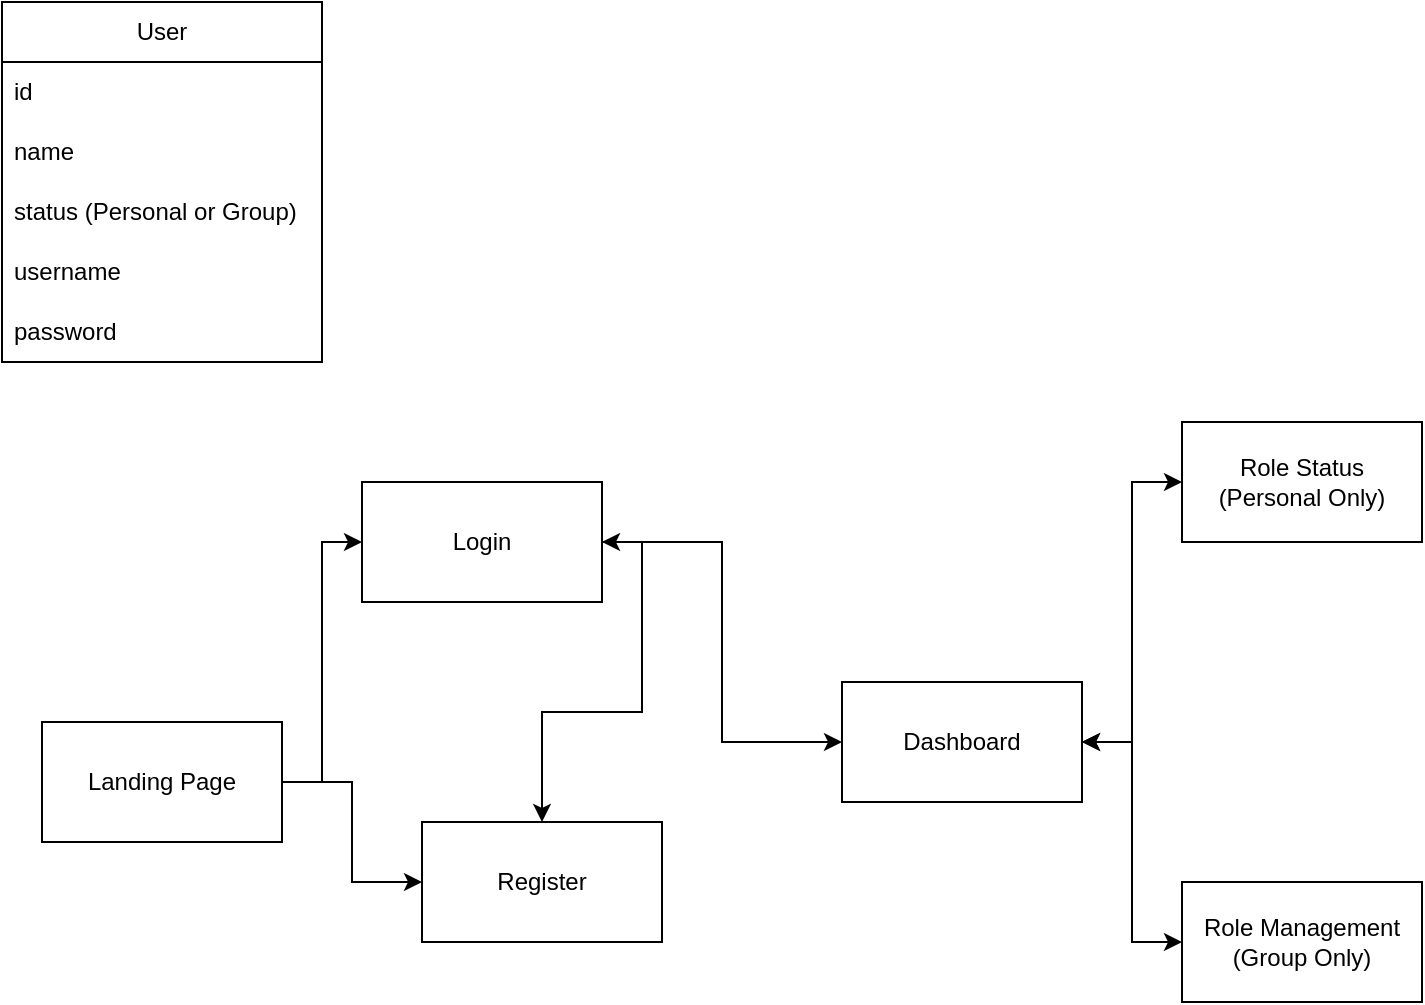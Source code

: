 <mxfile version="26.0.16">
  <diagram name="project structure" id="rIq63r5lpJXnFORJr8EJ">
    <mxGraphModel dx="1221" dy="652" grid="1" gridSize="10" guides="1" tooltips="1" connect="1" arrows="1" fold="1" page="1" pageScale="1" pageWidth="850" pageHeight="1100" math="0" shadow="0">
      <root>
        <mxCell id="0" />
        <mxCell id="1" parent="0" />
        <mxCell id="IwgJWzp8jaWsD7DRA1EA-5" style="edgeStyle=orthogonalEdgeStyle;rounded=0;orthogonalLoop=1;jettySize=auto;html=1;exitX=1;exitY=0.5;exitDx=0;exitDy=0;entryX=0.5;entryY=0;entryDx=0;entryDy=0;startArrow=classic;startFill=1;" edge="1" parent="1" source="IwgJWzp8jaWsD7DRA1EA-1" target="IwgJWzp8jaWsD7DRA1EA-3">
          <mxGeometry relative="1" as="geometry" />
        </mxCell>
        <mxCell id="IwgJWzp8jaWsD7DRA1EA-15" style="edgeStyle=orthogonalEdgeStyle;rounded=0;orthogonalLoop=1;jettySize=auto;html=1;exitX=1;exitY=0.5;exitDx=0;exitDy=0;entryX=0;entryY=0.5;entryDx=0;entryDy=0;" edge="1" parent="1" source="IwgJWzp8jaWsD7DRA1EA-1" target="IwgJWzp8jaWsD7DRA1EA-14">
          <mxGeometry relative="1" as="geometry" />
        </mxCell>
        <mxCell id="IwgJWzp8jaWsD7DRA1EA-1" value="Login" style="rounded=0;whiteSpace=wrap;html=1;" vertex="1" parent="1">
          <mxGeometry x="220" y="560" width="120" height="60" as="geometry" />
        </mxCell>
        <mxCell id="IwgJWzp8jaWsD7DRA1EA-4" style="edgeStyle=orthogonalEdgeStyle;rounded=0;orthogonalLoop=1;jettySize=auto;html=1;exitX=1;exitY=0.5;exitDx=0;exitDy=0;entryX=0;entryY=0.5;entryDx=0;entryDy=0;" edge="1" parent="1" source="IwgJWzp8jaWsD7DRA1EA-2" target="IwgJWzp8jaWsD7DRA1EA-1">
          <mxGeometry relative="1" as="geometry" />
        </mxCell>
        <mxCell id="IwgJWzp8jaWsD7DRA1EA-6" style="edgeStyle=orthogonalEdgeStyle;rounded=0;orthogonalLoop=1;jettySize=auto;html=1;exitX=1;exitY=0.5;exitDx=0;exitDy=0;entryX=0;entryY=0.5;entryDx=0;entryDy=0;" edge="1" parent="1" source="IwgJWzp8jaWsD7DRA1EA-2" target="IwgJWzp8jaWsD7DRA1EA-3">
          <mxGeometry relative="1" as="geometry" />
        </mxCell>
        <mxCell id="IwgJWzp8jaWsD7DRA1EA-2" value="Landing Page" style="rounded=0;whiteSpace=wrap;html=1;" vertex="1" parent="1">
          <mxGeometry x="60" y="680" width="120" height="60" as="geometry" />
        </mxCell>
        <mxCell id="IwgJWzp8jaWsD7DRA1EA-3" value="Register" style="rounded=0;whiteSpace=wrap;html=1;" vertex="1" parent="1">
          <mxGeometry x="250" y="730" width="120" height="60" as="geometry" />
        </mxCell>
        <mxCell id="IwgJWzp8jaWsD7DRA1EA-7" value="User" style="swimlane;fontStyle=0;childLayout=stackLayout;horizontal=1;startSize=30;horizontalStack=0;resizeParent=1;resizeParentMax=0;resizeLast=0;collapsible=1;marginBottom=0;whiteSpace=wrap;html=1;" vertex="1" parent="1">
          <mxGeometry x="40" y="320" width="160" height="180" as="geometry" />
        </mxCell>
        <mxCell id="IwgJWzp8jaWsD7DRA1EA-8" value="id" style="text;strokeColor=none;fillColor=none;align=left;verticalAlign=middle;spacingLeft=4;spacingRight=4;overflow=hidden;points=[[0,0.5],[1,0.5]];portConstraint=eastwest;rotatable=0;whiteSpace=wrap;html=1;" vertex="1" parent="IwgJWzp8jaWsD7DRA1EA-7">
          <mxGeometry y="30" width="160" height="30" as="geometry" />
        </mxCell>
        <mxCell id="IwgJWzp8jaWsD7DRA1EA-9" value="name" style="text;strokeColor=none;fillColor=none;align=left;verticalAlign=middle;spacingLeft=4;spacingRight=4;overflow=hidden;points=[[0,0.5],[1,0.5]];portConstraint=eastwest;rotatable=0;whiteSpace=wrap;html=1;" vertex="1" parent="IwgJWzp8jaWsD7DRA1EA-7">
          <mxGeometry y="60" width="160" height="30" as="geometry" />
        </mxCell>
        <mxCell id="IwgJWzp8jaWsD7DRA1EA-13" value="status (Personal or Group)" style="text;strokeColor=none;fillColor=none;align=left;verticalAlign=middle;spacingLeft=4;spacingRight=4;overflow=hidden;points=[[0,0.5],[1,0.5]];portConstraint=eastwest;rotatable=0;whiteSpace=wrap;html=1;" vertex="1" parent="IwgJWzp8jaWsD7DRA1EA-7">
          <mxGeometry y="90" width="160" height="30" as="geometry" />
        </mxCell>
        <mxCell id="IwgJWzp8jaWsD7DRA1EA-10" value="username" style="text;strokeColor=none;fillColor=none;align=left;verticalAlign=middle;spacingLeft=4;spacingRight=4;overflow=hidden;points=[[0,0.5],[1,0.5]];portConstraint=eastwest;rotatable=0;whiteSpace=wrap;html=1;" vertex="1" parent="IwgJWzp8jaWsD7DRA1EA-7">
          <mxGeometry y="120" width="160" height="30" as="geometry" />
        </mxCell>
        <mxCell id="IwgJWzp8jaWsD7DRA1EA-12" value="password" style="text;strokeColor=none;fillColor=none;align=left;verticalAlign=middle;spacingLeft=4;spacingRight=4;overflow=hidden;points=[[0,0.5],[1,0.5]];portConstraint=eastwest;rotatable=0;whiteSpace=wrap;html=1;" vertex="1" parent="IwgJWzp8jaWsD7DRA1EA-7">
          <mxGeometry y="150" width="160" height="30" as="geometry" />
        </mxCell>
        <mxCell id="IwgJWzp8jaWsD7DRA1EA-17" style="edgeStyle=orthogonalEdgeStyle;rounded=0;orthogonalLoop=1;jettySize=auto;html=1;exitX=1;exitY=0.5;exitDx=0;exitDy=0;entryX=0;entryY=0.5;entryDx=0;entryDy=0;startArrow=classic;startFill=1;" edge="1" parent="1" source="IwgJWzp8jaWsD7DRA1EA-14" target="IwgJWzp8jaWsD7DRA1EA-16">
          <mxGeometry relative="1" as="geometry" />
        </mxCell>
        <mxCell id="IwgJWzp8jaWsD7DRA1EA-19" style="edgeStyle=orthogonalEdgeStyle;rounded=0;orthogonalLoop=1;jettySize=auto;html=1;exitX=1;exitY=0.5;exitDx=0;exitDy=0;entryX=0;entryY=0.5;entryDx=0;entryDy=0;startArrow=classic;startFill=1;" edge="1" parent="1" source="IwgJWzp8jaWsD7DRA1EA-14" target="IwgJWzp8jaWsD7DRA1EA-18">
          <mxGeometry relative="1" as="geometry" />
        </mxCell>
        <mxCell id="IwgJWzp8jaWsD7DRA1EA-14" value="Dashboard" style="rounded=0;whiteSpace=wrap;html=1;" vertex="1" parent="1">
          <mxGeometry x="460" y="660" width="120" height="60" as="geometry" />
        </mxCell>
        <mxCell id="IwgJWzp8jaWsD7DRA1EA-16" value="Role Management&lt;div&gt;(Group Only)&lt;/div&gt;" style="rounded=0;whiteSpace=wrap;html=1;" vertex="1" parent="1">
          <mxGeometry x="630" y="760" width="120" height="60" as="geometry" />
        </mxCell>
        <mxCell id="IwgJWzp8jaWsD7DRA1EA-18" value="Role Status&lt;div&gt;(Personal Only)&lt;/div&gt;" style="rounded=0;whiteSpace=wrap;html=1;" vertex="1" parent="1">
          <mxGeometry x="630" y="530" width="120" height="60" as="geometry" />
        </mxCell>
      </root>
    </mxGraphModel>
  </diagram>
</mxfile>
